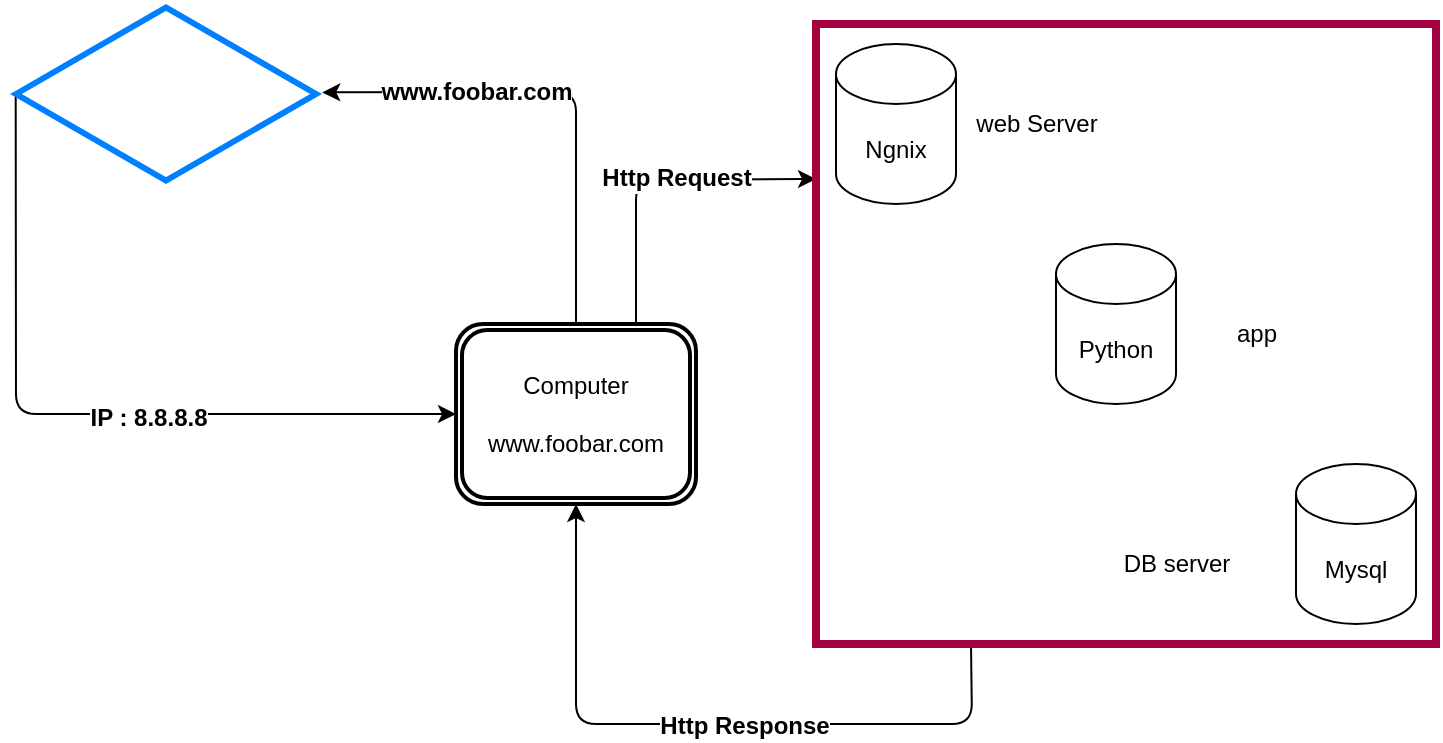 <mxfile>
    <diagram id="1IS7L0Fe36UgbOcadtIR" name="Page-1">
        <mxGraphModel dx="857" dy="489" grid="1" gridSize="10" guides="1" tooltips="1" connect="1" arrows="1" fold="1" page="1" pageScale="1" pageWidth="850" pageHeight="1100" math="0" shadow="0">
            <root>
                <mxCell id="0"/>
                <mxCell id="1" parent="0"/>
                <mxCell id="4" style="edgeStyle=none;html=1;entryX=1.021;entryY=0.491;entryDx=0;entryDy=0;entryPerimeter=0;" parent="1" source="2" target="3" edge="1">
                    <mxGeometry relative="1" as="geometry">
                        <Array as="points">
                            <mxPoint x="320" y="84"/>
                        </Array>
                    </mxGeometry>
                </mxCell>
                <mxCell id="5" value="www.foobar.com" style="edgeLabel;html=1;align=center;verticalAlign=middle;resizable=0;points=[];fontStyle=1;fontSize=12;" parent="4" vertex="1" connectable="0">
                    <mxGeometry x="0.368" relative="1" as="geometry">
                        <mxPoint as="offset"/>
                    </mxGeometry>
                </mxCell>
                <mxCell id="15" style="edgeStyle=none;html=1;exitX=0.75;exitY=0;exitDx=0;exitDy=0;entryX=0;entryY=0.25;entryDx=0;entryDy=0;fontSize=12;" parent="1" source="2" target="8" edge="1">
                    <mxGeometry relative="1" as="geometry">
                        <Array as="points">
                            <mxPoint x="350" y="128"/>
                        </Array>
                    </mxGeometry>
                </mxCell>
                <mxCell id="16" value="Http Request" style="edgeLabel;html=1;align=center;verticalAlign=middle;resizable=0;points=[];fontSize=12;fontStyle=1" parent="15" vertex="1" connectable="0">
                    <mxGeometry x="0.128" y="1" relative="1" as="geometry">
                        <mxPoint as="offset"/>
                    </mxGeometry>
                </mxCell>
                <mxCell id="2" value="Computer&lt;br&gt;&lt;br&gt;www.foobar.com" style="shape=ext;double=1;rounded=1;whiteSpace=wrap;html=1;strokeWidth=2;" parent="1" vertex="1">
                    <mxGeometry x="260" y="200" width="120" height="90" as="geometry"/>
                </mxCell>
                <mxCell id="6" style="edgeStyle=none;html=1;entryX=0;entryY=0.5;entryDx=0;entryDy=0;exitX=-0.001;exitY=0.5;exitDx=0;exitDy=0;exitPerimeter=0;" parent="1" source="3" target="2" edge="1">
                    <mxGeometry relative="1" as="geometry">
                        <Array as="points">
                            <mxPoint x="40" y="245"/>
                        </Array>
                    </mxGeometry>
                </mxCell>
                <mxCell id="7" value="IP : 8.8.8.8" style="edgeLabel;html=1;align=center;verticalAlign=middle;resizable=0;points=[];fontStyle=1;fontSize=12;" parent="6" vertex="1" connectable="0">
                    <mxGeometry x="0.189" y="-2" relative="1" as="geometry">
                        <mxPoint as="offset"/>
                    </mxGeometry>
                </mxCell>
                <mxCell id="3" value="DNS" style="html=1;whiteSpace=wrap;aspect=fixed;shape=isoRectangle;fillColor=none;fontColor=#ffffff;strokeColor=#007FFF;strokeWidth=3;" parent="1" vertex="1">
                    <mxGeometry x="40" y="40" width="150" height="90" as="geometry"/>
                </mxCell>
                <mxCell id="17" style="edgeStyle=none;html=1;exitX=0.25;exitY=1;exitDx=0;exitDy=0;entryX=0.5;entryY=1;entryDx=0;entryDy=0;fontSize=12;" parent="1" source="8" target="2" edge="1">
                    <mxGeometry relative="1" as="geometry">
                        <Array as="points">
                            <mxPoint x="518" y="400"/>
                            <mxPoint x="320" y="400"/>
                        </Array>
                    </mxGeometry>
                </mxCell>
                <mxCell id="18" value="Http Response" style="edgeLabel;html=1;align=center;verticalAlign=middle;resizable=0;points=[];fontSize=12;fontStyle=1" parent="17" vertex="1" connectable="0">
                    <mxGeometry x="-0.111" y="1" relative="1" as="geometry">
                        <mxPoint as="offset"/>
                    </mxGeometry>
                </mxCell>
                <mxCell id="8" value="" style="whiteSpace=wrap;html=1;aspect=fixed;fillColor=none;fontColor=#ffffff;strokeColor=#A50040;strokeWidth=4;" parent="1" vertex="1">
                    <mxGeometry x="440" y="50" width="310" height="310" as="geometry"/>
                </mxCell>
                <mxCell id="9" value="Ngnix" style="shape=cylinder3;whiteSpace=wrap;html=1;boundedLbl=1;backgroundOutline=1;size=15;" parent="1" vertex="1">
                    <mxGeometry x="450" y="60" width="60" height="80" as="geometry"/>
                </mxCell>
                <mxCell id="10" value="Python" style="shape=cylinder3;whiteSpace=wrap;html=1;boundedLbl=1;backgroundOutline=1;size=15;" parent="1" vertex="1">
                    <mxGeometry x="560" y="160" width="60" height="80" as="geometry"/>
                </mxCell>
                <mxCell id="11" value="Mysql" style="shape=cylinder3;whiteSpace=wrap;html=1;boundedLbl=1;backgroundOutline=1;size=15;" parent="1" vertex="1">
                    <mxGeometry x="680" y="270" width="60" height="80" as="geometry"/>
                </mxCell>
                <mxCell id="12" value="web Server" style="text;html=1;resizable=0;autosize=1;align=center;verticalAlign=middle;points=[];fillColor=none;strokeColor=none;rounded=0;" parent="1" vertex="1">
                    <mxGeometry x="510" y="90" width="80" height="20" as="geometry"/>
                </mxCell>
                <mxCell id="13" value="app" style="text;html=1;resizable=0;autosize=1;align=center;verticalAlign=middle;points=[];fillColor=none;strokeColor=none;rounded=0;" parent="1" vertex="1">
                    <mxGeometry x="640" y="195" width="40" height="20" as="geometry"/>
                </mxCell>
                <mxCell id="14" value="DB server" style="text;html=1;resizable=0;autosize=1;align=center;verticalAlign=middle;points=[];fillColor=none;strokeColor=none;rounded=0;" parent="1" vertex="1">
                    <mxGeometry x="585" y="310" width="70" height="20" as="geometry"/>
                </mxCell>
            </root>
        </mxGraphModel>
    </diagram>
</mxfile>